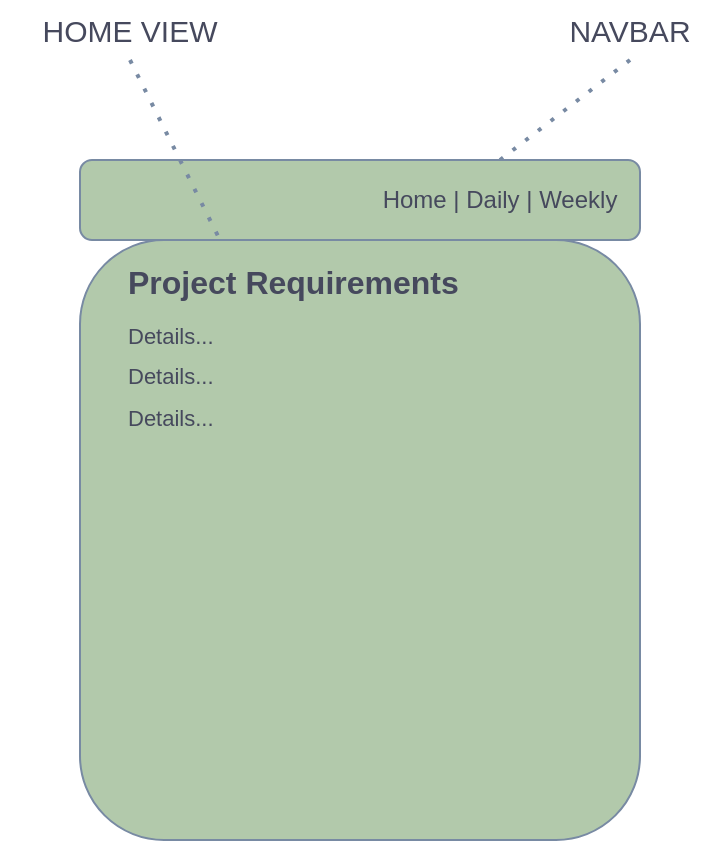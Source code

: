 <mxfile>
    <diagram id="U6GAyfejCOMbGzcqvXXO" name="Home">
        <mxGraphModel dx="804" dy="430" grid="0" gridSize="10" guides="1" tooltips="1" connect="1" arrows="1" fold="1" page="1" pageScale="1" pageWidth="850" pageHeight="1100" math="0" shadow="0">
            <root>
                <mxCell id="oTpr-UV138n6AohWSnv2-0"/>
                <mxCell id="oTpr-UV138n6AohWSnv2-1" parent="oTpr-UV138n6AohWSnv2-0"/>
                <mxCell id="DWrG3ifRB4GOe69Trqt_-3" value="" style="rounded=1;whiteSpace=wrap;html=1;fillColor=#B2C9AB;strokeColor=#788AA3;fontColor=#46495D;" parent="oTpr-UV138n6AohWSnv2-1" vertex="1">
                    <mxGeometry x="120" y="200" width="280" height="300" as="geometry"/>
                </mxCell>
                <mxCell id="DWrG3ifRB4GOe69Trqt_-5" value="&lt;p style=&quot;line-height: 100%&quot;&gt;&lt;/p&gt;&lt;h1 style=&quot;font-size: 16px&quot;&gt;Project Requirements&lt;/h1&gt;&lt;h1 style=&quot;font-size: 11px&quot;&gt;&lt;font style=&quot;font-size: 11px ; font-weight: normal&quot;&gt;Details...&amp;nbsp;&lt;/font&gt;&lt;/h1&gt;&lt;h1 style=&quot;font-size: 11px&quot;&gt;&lt;font style=&quot;font-size: 11px ; font-weight: normal&quot;&gt;Details...&amp;nbsp;&lt;/font&gt;&lt;/h1&gt;&lt;h1 style=&quot;font-size: 11px&quot;&gt;&lt;font style=&quot;font-size: 11px ; font-weight: normal&quot;&gt;Details...&amp;nbsp;&lt;/font&gt;&lt;/h1&gt;&lt;p&gt;&lt;/p&gt;" style="text;html=1;strokeColor=none;fillColor=none;spacing=5;spacingTop=-20;whiteSpace=wrap;overflow=hidden;rounded=0;fontColor=#46495D;" parent="oTpr-UV138n6AohWSnv2-1" vertex="1">
                    <mxGeometry x="139.31" y="210" width="183.448" height="90" as="geometry"/>
                </mxCell>
                <mxCell id="DWrG3ifRB4GOe69Trqt_-10" value="&lt;font style=&quot;font-size: 15px&quot;&gt;NAVBAR&lt;/font&gt;" style="text;html=1;strokeColor=none;fillColor=none;align=center;verticalAlign=middle;whiteSpace=wrap;rounded=0;fontColor=#46495D;" parent="oTpr-UV138n6AohWSnv2-1" vertex="1">
                    <mxGeometry x="350" y="80" width="90" height="30" as="geometry"/>
                </mxCell>
                <mxCell id="DWrG3ifRB4GOe69Trqt_-11" value="" style="endArrow=none;dashed=1;html=1;dashPattern=1 3;strokeWidth=2;entryX=0.5;entryY=1;entryDx=0;entryDy=0;exitX=0.75;exitY=0;exitDx=0;exitDy=0;strokeColor=#788AA3;fontColor=#46495D;" parent="oTpr-UV138n6AohWSnv2-1" source="DWrG3ifRB4GOe69Trqt_-12" target="DWrG3ifRB4GOe69Trqt_-10" edge="1">
                    <mxGeometry x="200" y="170" width="50" height="50" as="geometry">
                        <mxPoint x="310" y="250" as="sourcePoint"/>
                        <mxPoint x="360" y="200" as="targetPoint"/>
                    </mxGeometry>
                </mxCell>
                <mxCell id="DWrG3ifRB4GOe69Trqt_-12" value="" style="rounded=1;whiteSpace=wrap;html=1;fillColor=#B2C9AB;strokeColor=#788AA3;fontColor=#46495D;" parent="oTpr-UV138n6AohWSnv2-1" vertex="1">
                    <mxGeometry x="120" y="160" width="280" height="40" as="geometry"/>
                </mxCell>
                <mxCell id="DWrG3ifRB4GOe69Trqt_-13" value="Home | Daily | Weekly" style="text;html=1;strokeColor=none;fillColor=none;align=center;verticalAlign=middle;whiteSpace=wrap;rounded=0;fontColor=#46495D;" parent="oTpr-UV138n6AohWSnv2-1" vertex="1">
                    <mxGeometry x="260" y="170" width="140" height="20" as="geometry"/>
                </mxCell>
                <mxCell id="DWrG3ifRB4GOe69Trqt_-0" value="&lt;font&gt;&lt;span style=&quot;font-size: 15px&quot;&gt;HOME VIEW&lt;/span&gt;&lt;/font&gt;" style="text;html=1;strokeColor=none;fillColor=none;align=center;verticalAlign=middle;whiteSpace=wrap;rounded=0;fontColor=#46495D;" parent="oTpr-UV138n6AohWSnv2-1" vertex="1">
                    <mxGeometry x="80" y="80" width="130" height="30" as="geometry"/>
                </mxCell>
                <mxCell id="DWrG3ifRB4GOe69Trqt_-14" value="" style="endArrow=none;dashed=1;html=1;dashPattern=1 3;strokeWidth=2;exitX=0.5;exitY=1;exitDx=0;exitDy=0;entryX=0.25;entryY=0;entryDx=0;entryDy=0;strokeColor=#788AA3;fontColor=#46495D;" parent="oTpr-UV138n6AohWSnv2-1" source="DWrG3ifRB4GOe69Trqt_-0" target="DWrG3ifRB4GOe69Trqt_-3" edge="1">
                    <mxGeometry x="80" y="80" width="50" height="50" as="geometry">
                        <mxPoint x="310" y="240" as="sourcePoint"/>
                        <mxPoint x="360" y="190" as="targetPoint"/>
                    </mxGeometry>
                </mxCell>
            </root>
        </mxGraphModel>
    </diagram>
    <diagram id="j6y6hH6URmRIBz3L3QN7" name="Daily">
        <mxGraphModel dx="804" dy="430" grid="0" gridSize="10" guides="1" tooltips="1" connect="1" arrows="1" fold="1" page="1" pageScale="1" pageWidth="850" pageHeight="1100" math="0" shadow="0">
            <root>
                <mxCell id="CuTS6Hq6CUTM5z0JJubi-0"/>
                <mxCell id="CuTS6Hq6CUTM5z0JJubi-1" parent="CuTS6Hq6CUTM5z0JJubi-0"/>
                <mxCell id="HIf6IvauggtXWVs6VpBq-10" value="&lt;font style=&quot;font-size: 15px&quot;&gt;NAVBAR&lt;/font&gt;" style="text;html=1;strokeColor=none;fillColor=none;align=center;verticalAlign=middle;whiteSpace=wrap;rounded=0;fontColor=#095C86;" parent="CuTS6Hq6CUTM5z0JJubi-1" vertex="1">
                    <mxGeometry x="350" y="80" width="90" height="30" as="geometry"/>
                </mxCell>
                <mxCell id="HIf6IvauggtXWVs6VpBq-11" value="" style="endArrow=none;dashed=1;html=1;dashPattern=1 3;strokeWidth=2;entryX=0.5;entryY=1;entryDx=0;entryDy=0;exitX=0.75;exitY=0;exitDx=0;exitDy=0;strokeColor=#60E696;fontColor=#095C86;" parent="CuTS6Hq6CUTM5z0JJubi-1" source="HIf6IvauggtXWVs6VpBq-12" target="HIf6IvauggtXWVs6VpBq-10" edge="1">
                    <mxGeometry x="120" y="80" width="50" height="50" as="geometry">
                        <mxPoint x="310" y="250" as="sourcePoint"/>
                        <mxPoint x="360" y="200" as="targetPoint"/>
                    </mxGeometry>
                </mxCell>
                <mxCell id="HIf6IvauggtXWVs6VpBq-12" value="" style="rounded=1;whiteSpace=wrap;html=1;fillColor=#F694C1;strokeColor=#AF45ED;fontColor=#095C86;" parent="CuTS6Hq6CUTM5z0JJubi-1" vertex="1">
                    <mxGeometry x="120" y="160" width="280" height="40" as="geometry"/>
                </mxCell>
                <mxCell id="HIf6IvauggtXWVs6VpBq-13" value="Home | Daily | Weekly" style="text;html=1;strokeColor=none;fillColor=none;align=center;verticalAlign=middle;whiteSpace=wrap;rounded=0;fontColor=#095C86;" parent="CuTS6Hq6CUTM5z0JJubi-1" vertex="1">
                    <mxGeometry x="260" y="170" width="140" height="20" as="geometry"/>
                </mxCell>
                <mxCell id="HIf6IvauggtXWVs6VpBq-3" value="" style="rounded=1;whiteSpace=wrap;html=1;verticalAlign=middle;fillColor=#F694C1;strokeColor=#AF45ED;fontColor=#095C86;" parent="CuTS6Hq6CUTM5z0JJubi-1" vertex="1">
                    <mxGeometry x="120" y="200" width="280" height="300" as="geometry"/>
                </mxCell>
                <mxCell id="HIf6IvauggtXWVs6VpBq-4" value="&lt;p style=&quot;line-height: 100%&quot;&gt;&lt;/p&gt;&lt;h1 style=&quot;font-size: 16px&quot;&gt;&lt;font style=&quot;font-size: 16px&quot;&gt;City and Date&lt;/font&gt;&lt;/h1&gt;&lt;h1 style=&quot;font-size: 11px&quot;&gt;&lt;font style=&quot;font-size: 11px ; font-weight: normal&quot;&gt;Percipitation:&amp;nbsp;&lt;/font&gt;&lt;/h1&gt;&lt;h1 style=&quot;font-size: 11px&quot;&gt;&lt;font style=&quot;font-size: 11px ; font-weight: normal&quot;&gt;Temp:&amp;nbsp;&lt;/font&gt;&lt;/h1&gt;&lt;h1 style=&quot;font-size: 11px&quot;&gt;&lt;font style=&quot;font-size: 11px ; font-weight: normal&quot;&gt;Wind:&amp;nbsp;&lt;/font&gt;&lt;/h1&gt;&lt;p&gt;&lt;/p&gt;" style="text;html=1;strokeColor=none;fillColor=none;spacing=5;spacingTop=-20;whiteSpace=wrap;overflow=hidden;rounded=0;fontColor=#095C86;" parent="CuTS6Hq6CUTM5z0JJubi-1" vertex="1">
                    <mxGeometry x="139.31" y="210" width="183.448" height="90" as="geometry"/>
                </mxCell>
                <mxCell id="HIf6IvauggtXWVs6VpBq-5" value="&lt;p style=&quot;line-height: 100%&quot;&gt;&lt;/p&gt;&lt;h1 style=&quot;font-size: 16px&quot;&gt;&lt;font style=&quot;font-size: 16px&quot;&gt;City and Date&lt;/font&gt;&lt;/h1&gt;&lt;h1 style=&quot;font-size: 11px&quot;&gt;&lt;font style=&quot;font-size: 11px ; font-weight: normal&quot;&gt;Percipitation:&amp;nbsp;&lt;/font&gt;&lt;/h1&gt;&lt;h1 style=&quot;font-size: 11px&quot;&gt;&lt;font style=&quot;font-size: 11px ; font-weight: normal&quot;&gt;Temp:&amp;nbsp;&lt;/font&gt;&lt;/h1&gt;&lt;h1 style=&quot;font-size: 11px&quot;&gt;&lt;font style=&quot;font-size: 11px ; font-weight: normal&quot;&gt;Wind:&amp;nbsp;&lt;/font&gt;&lt;/h1&gt;&lt;p&gt;&lt;/p&gt;" style="text;html=1;strokeColor=none;fillColor=none;spacing=5;spacingTop=-20;whiteSpace=wrap;overflow=hidden;rounded=0;fontColor=#095C86;" parent="CuTS6Hq6CUTM5z0JJubi-1" vertex="1">
                    <mxGeometry x="139.31" y="300" width="183.448" height="90" as="geometry"/>
                </mxCell>
                <mxCell id="HIf6IvauggtXWVs6VpBq-6" value="&lt;p style=&quot;line-height: 100%&quot;&gt;&lt;/p&gt;&lt;h1 style=&quot;font-size: 16px&quot;&gt;&lt;font style=&quot;font-size: 16px&quot;&gt;City and Date&lt;/font&gt;&lt;/h1&gt;&lt;h1 style=&quot;font-size: 11px&quot;&gt;&lt;font style=&quot;font-size: 11px ; font-weight: normal&quot;&gt;Percipitation:&amp;nbsp;&lt;/font&gt;&lt;/h1&gt;&lt;h1 style=&quot;font-size: 11px&quot;&gt;&lt;font style=&quot;font-size: 11px ; font-weight: normal&quot;&gt;Temp:&amp;nbsp;&lt;/font&gt;&lt;/h1&gt;&lt;h1 style=&quot;font-size: 11px&quot;&gt;&lt;font style=&quot;font-size: 11px ; font-weight: normal&quot;&gt;Wind:&amp;nbsp;&lt;/font&gt;&lt;/h1&gt;&lt;p&gt;&lt;/p&gt;" style="text;html=1;strokeColor=none;fillColor=none;spacing=5;spacingTop=-20;whiteSpace=wrap;overflow=hidden;rounded=0;fontColor=#095C86;" parent="CuTS6Hq6CUTM5z0JJubi-1" vertex="1">
                    <mxGeometry x="139.31" y="390" width="183.448" height="90" as="geometry"/>
                </mxCell>
                <mxCell id="HIf6IvauggtXWVs6VpBq-0" value="&lt;font&gt;&lt;span style=&quot;font-size: 15px&quot;&gt;DAILY DISPLAY&lt;/span&gt;&lt;/font&gt;" style="text;html=1;strokeColor=none;fillColor=none;align=center;verticalAlign=middle;whiteSpace=wrap;rounded=0;fontColor=#095C86;" parent="CuTS6Hq6CUTM5z0JJubi-1" vertex="1">
                    <mxGeometry x="80" y="80" width="120" height="30" as="geometry"/>
                </mxCell>
                <mxCell id="HIf6IvauggtXWVs6VpBq-14" value="" style="endArrow=none;dashed=1;html=1;dashPattern=1 3;strokeWidth=2;exitX=0.5;exitY=1;exitDx=0;exitDy=0;entryX=0.25;entryY=0;entryDx=0;entryDy=0;strokeColor=#60E696;fontColor=#095C86;" parent="CuTS6Hq6CUTM5z0JJubi-1" source="HIf6IvauggtXWVs6VpBq-0" target="HIf6IvauggtXWVs6VpBq-3" edge="1">
                    <mxGeometry x="80" y="80" width="50" height="50" as="geometry">
                        <mxPoint x="310" y="240" as="sourcePoint"/>
                        <mxPoint x="360" y="190" as="targetPoint"/>
                    </mxGeometry>
                </mxCell>
            </root>
        </mxGraphModel>
    </diagram>
    <diagram id="tsEHkLLlDlDSP8g1bJq1" name="Weekly">
        <mxGraphModel dx="804" dy="430" grid="0" gridSize="10" guides="1" tooltips="1" connect="1" arrows="1" fold="1" page="1" pageScale="1" pageWidth="850" pageHeight="1100" math="0" shadow="0">
            <root>
                <mxCell id="K0YeOt4XeXtUiKa8qu7L-0"/>
                <mxCell id="K0YeOt4XeXtUiKa8qu7L-1" parent="K0YeOt4XeXtUiKa8qu7L-0"/>
                <mxCell id="mmVTkdA0utSBWZKQFHr_-2" value="" style="rounded=1;whiteSpace=wrap;html=1;fillColor=#FFE45E;strokeColor=#FF6392;fontColor=#5AA9E6;" parent="K0YeOt4XeXtUiKa8qu7L-1" vertex="1">
                    <mxGeometry x="120" y="200" width="280" height="300" as="geometry"/>
                </mxCell>
                <mxCell id="mmVTkdA0utSBWZKQFHr_-3" value="&lt;p style=&quot;line-height: 100%&quot;&gt;&lt;/p&gt;&lt;h1 style=&quot;font-size: 16px&quot;&gt;&lt;font style=&quot;font-size: 16px&quot;&gt;City Name&lt;/font&gt;&lt;/h1&gt;&lt;h1 style=&quot;font-size: 11px&quot;&gt;&lt;font style=&quot;font-size: 11px ; font-weight: normal&quot;&gt;Chance of percipitation:&amp;nbsp;&lt;/font&gt;&lt;/h1&gt;&lt;h1 style=&quot;font-size: 11px&quot;&gt;&lt;font style=&quot;font-size: 11px ; font-weight: normal&quot;&gt;High temp:&amp;nbsp;&lt;/font&gt;&lt;/h1&gt;&lt;h1 style=&quot;font-size: 11px&quot;&gt;&lt;font style=&quot;font-size: 11px ; font-weight: normal&quot;&gt;Low temp:&amp;nbsp;&lt;/font&gt;&lt;/h1&gt;&lt;p&gt;&lt;/p&gt;" style="text;html=1;strokeColor=none;fillColor=none;spacing=5;spacingTop=-20;whiteSpace=wrap;overflow=hidden;rounded=0;fontColor=#5AA9E6;" parent="K0YeOt4XeXtUiKa8qu7L-1" vertex="1">
                    <mxGeometry x="139.31" y="210" width="183.448" height="90" as="geometry"/>
                </mxCell>
                <mxCell id="mmVTkdA0utSBWZKQFHr_-4" value="&lt;p style=&quot;line-height: 100%&quot;&gt;&lt;/p&gt;&lt;h1 style=&quot;font-size: 16px&quot;&gt;&lt;font style=&quot;font-size: 16px&quot;&gt;City Name&lt;/font&gt;&lt;/h1&gt;&lt;h1 style=&quot;font-size: 11px&quot;&gt;&lt;font style=&quot;font-size: 11px ; font-weight: normal&quot;&gt;Chance of percipitation:&amp;nbsp;&lt;/font&gt;&lt;/h1&gt;&lt;h1 style=&quot;font-size: 11px&quot;&gt;&lt;font style=&quot;font-size: 11px ; font-weight: normal&quot;&gt;High temp:&amp;nbsp;&lt;/font&gt;&lt;/h1&gt;&lt;h1 style=&quot;font-size: 11px&quot;&gt;&lt;font style=&quot;font-size: 11px ; font-weight: normal&quot;&gt;Low temp:&amp;nbsp;&lt;/font&gt;&lt;/h1&gt;&lt;p&gt;&lt;/p&gt;" style="text;html=1;strokeColor=none;fillColor=none;spacing=5;spacingTop=-20;whiteSpace=wrap;overflow=hidden;rounded=0;fontColor=#5AA9E6;" parent="K0YeOt4XeXtUiKa8qu7L-1" vertex="1">
                    <mxGeometry x="139.31" y="300" width="183.448" height="90" as="geometry"/>
                </mxCell>
                <mxCell id="mmVTkdA0utSBWZKQFHr_-5" value="&lt;p style=&quot;line-height: 100%&quot;&gt;&lt;/p&gt;&lt;h1 style=&quot;font-size: 16px&quot;&gt;&lt;font style=&quot;font-size: 16px&quot;&gt;City Name&lt;/font&gt;&lt;/h1&gt;&lt;h1 style=&quot;font-size: 11px&quot;&gt;&lt;font style=&quot;font-size: 11px ; font-weight: normal&quot;&gt;Chance of percipitation:&amp;nbsp;&lt;/font&gt;&lt;/h1&gt;&lt;h1 style=&quot;font-size: 11px&quot;&gt;&lt;font style=&quot;font-size: 11px ; font-weight: normal&quot;&gt;High temp:&amp;nbsp;&lt;/font&gt;&lt;/h1&gt;&lt;h1 style=&quot;font-size: 11px&quot;&gt;&lt;font style=&quot;font-size: 11px ; font-weight: normal&quot;&gt;Low temp:&amp;nbsp;&lt;/font&gt;&lt;/h1&gt;&lt;p&gt;&lt;/p&gt;" style="text;html=1;strokeColor=none;fillColor=none;spacing=5;spacingTop=-20;whiteSpace=wrap;overflow=hidden;rounded=0;fontColor=#5AA9E6;" parent="K0YeOt4XeXtUiKa8qu7L-1" vertex="1">
                    <mxGeometry x="139.31" y="390" width="183.448" height="90" as="geometry"/>
                </mxCell>
                <mxCell id="mmVTkdA0utSBWZKQFHr_-7" value="&lt;font style=&quot;font-size: 15px&quot;&gt;NAVBAR&lt;/font&gt;" style="text;html=1;strokeColor=none;fillColor=none;align=center;verticalAlign=middle;whiteSpace=wrap;rounded=0;fontColor=#5AA9E6;" parent="K0YeOt4XeXtUiKa8qu7L-1" vertex="1">
                    <mxGeometry x="350" y="80" width="90" height="30" as="geometry"/>
                </mxCell>
                <mxCell id="mmVTkdA0utSBWZKQFHr_-8" value="" style="endArrow=none;dashed=1;html=1;dashPattern=1 3;strokeWidth=2;entryX=0.5;entryY=1;entryDx=0;entryDy=0;exitX=0.75;exitY=0;exitDx=0;exitDy=0;strokeColor=#FF6392;fontColor=#5AA9E6;" parent="K0YeOt4XeXtUiKa8qu7L-1" source="mmVTkdA0utSBWZKQFHr_-9" target="mmVTkdA0utSBWZKQFHr_-7" edge="1">
                    <mxGeometry x="200" y="160" width="50" height="50" as="geometry">
                        <mxPoint x="310" y="250" as="sourcePoint"/>
                        <mxPoint x="360" y="200" as="targetPoint"/>
                    </mxGeometry>
                </mxCell>
                <mxCell id="mmVTkdA0utSBWZKQFHr_-9" value="" style="rounded=1;whiteSpace=wrap;html=1;fillColor=#FFE45E;strokeColor=#FF6392;fontColor=#5AA9E6;" parent="K0YeOt4XeXtUiKa8qu7L-1" vertex="1">
                    <mxGeometry x="120" y="160" width="280" height="40" as="geometry"/>
                </mxCell>
                <mxCell id="mmVTkdA0utSBWZKQFHr_-10" value="Home | Daily | Weekly" style="text;html=1;strokeColor=none;fillColor=none;align=center;verticalAlign=middle;whiteSpace=wrap;rounded=0;fontColor=#5AA9E6;" parent="K0YeOt4XeXtUiKa8qu7L-1" vertex="1">
                    <mxGeometry x="260" y="170" width="140" height="20" as="geometry"/>
                </mxCell>
                <mxCell id="mmVTkdA0utSBWZKQFHr_-11" value="&lt;font&gt;&lt;span style=&quot;font-size: 15px&quot;&gt;WEEKLY DISPLAY&lt;/span&gt;&lt;/font&gt;" style="text;html=1;strokeColor=none;fillColor=none;align=center;verticalAlign=middle;whiteSpace=wrap;rounded=0;fontColor=#5AA9E6;" parent="K0YeOt4XeXtUiKa8qu7L-1" vertex="1">
                    <mxGeometry x="80" y="80" width="130" height="30" as="geometry"/>
                </mxCell>
                <mxCell id="mmVTkdA0utSBWZKQFHr_-12" value="" style="endArrow=none;dashed=1;html=1;dashPattern=1 3;strokeWidth=2;exitX=0.5;exitY=1;exitDx=0;exitDy=0;entryX=0.25;entryY=0;entryDx=0;entryDy=0;strokeColor=#FF6392;fontColor=#5AA9E6;" parent="K0YeOt4XeXtUiKa8qu7L-1" source="mmVTkdA0utSBWZKQFHr_-11" target="mmVTkdA0utSBWZKQFHr_-2" edge="1">
                    <mxGeometry x="80" y="80" width="50" height="50" as="geometry">
                        <mxPoint x="310" y="240" as="sourcePoint"/>
                        <mxPoint x="360" y="190" as="targetPoint"/>
                    </mxGeometry>
                </mxCell>
            </root>
        </mxGraphModel>
    </diagram>
</mxfile>